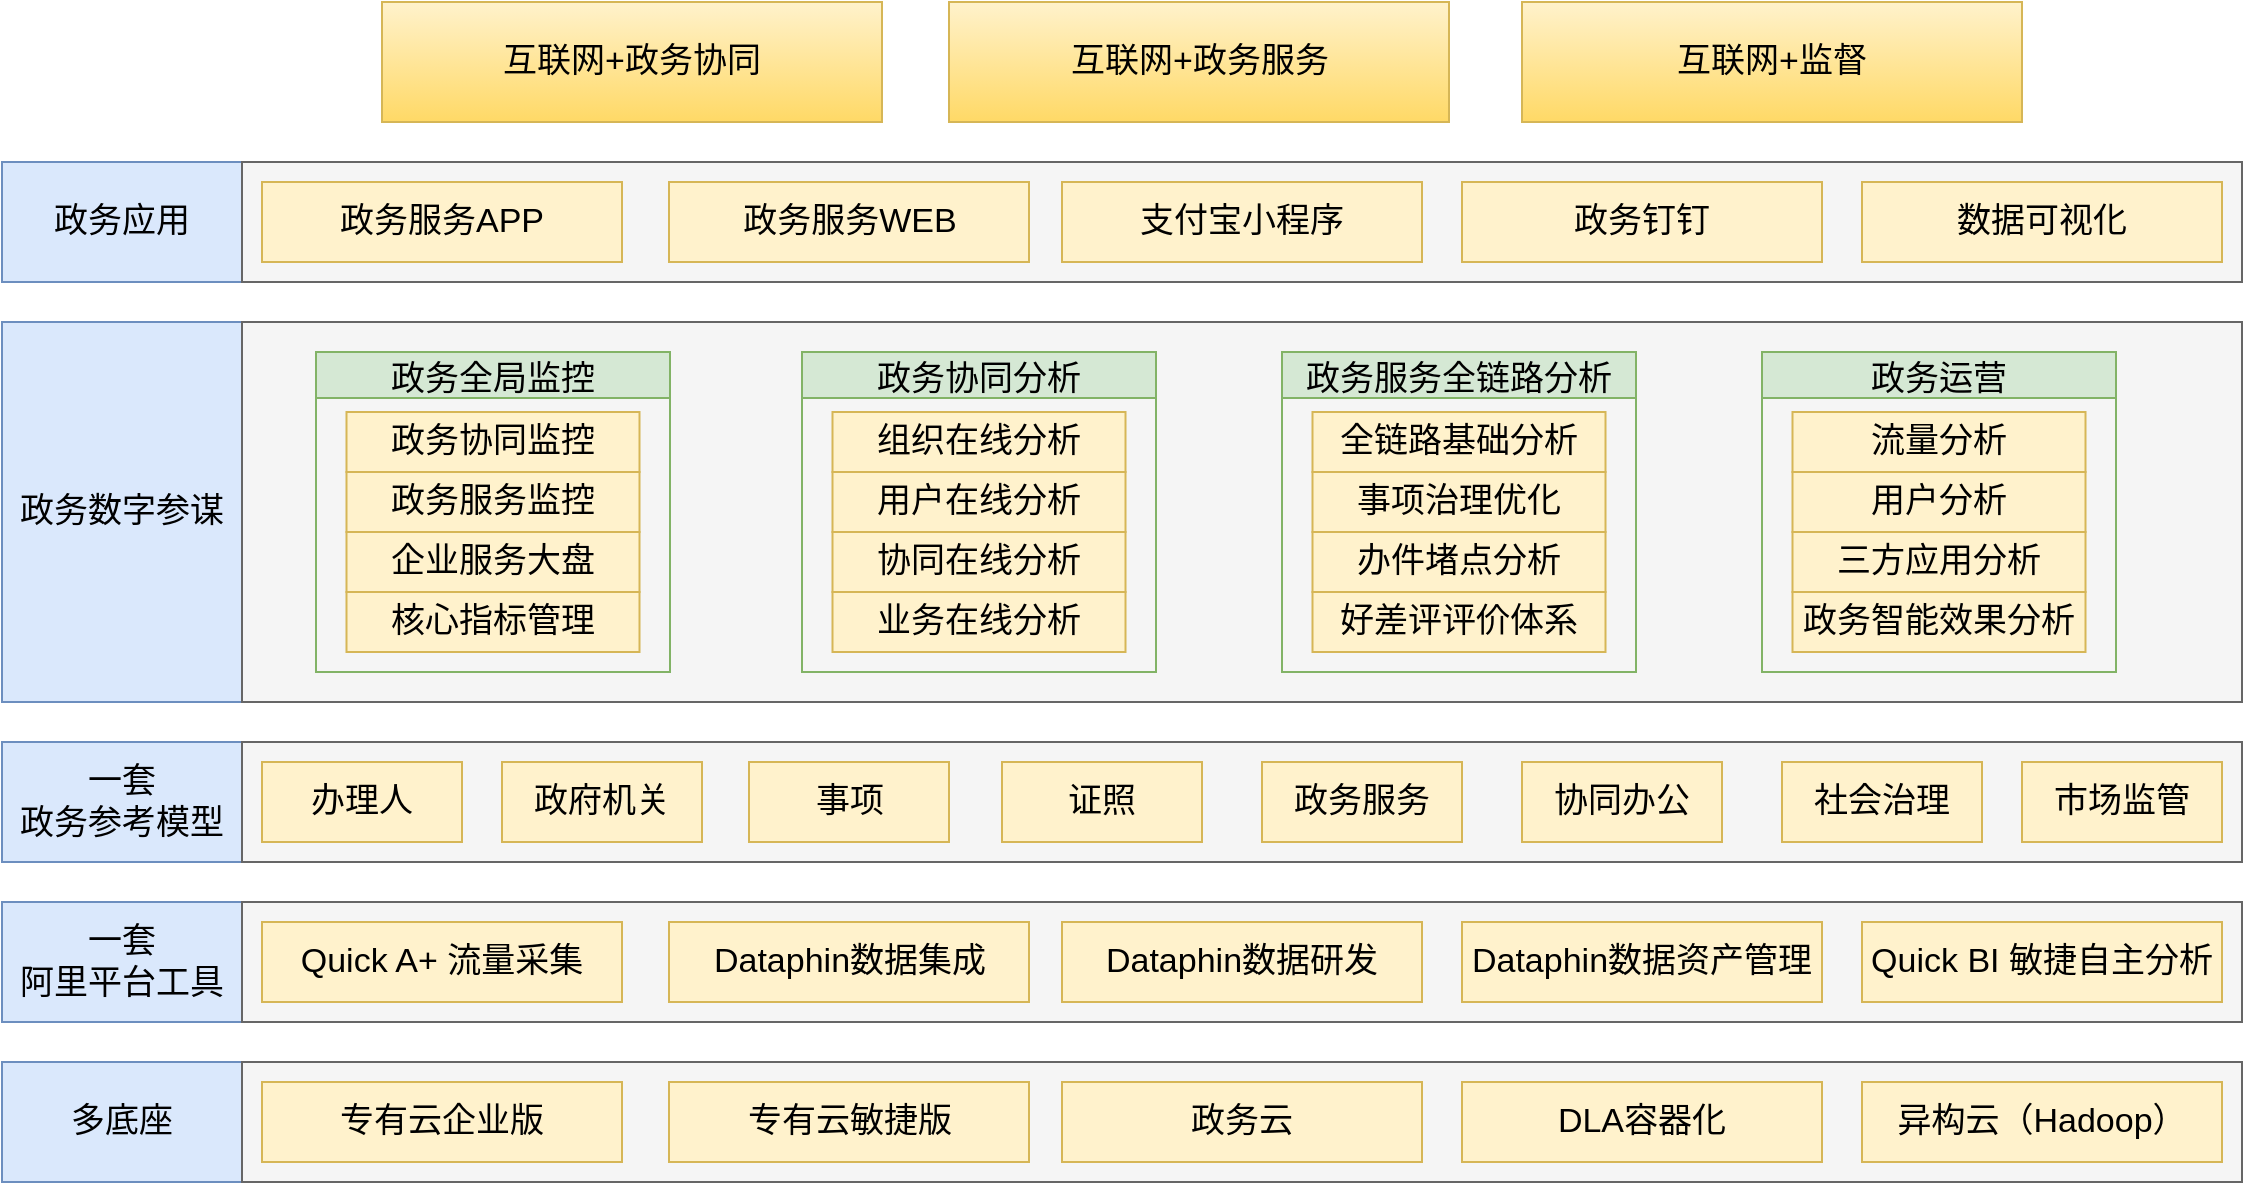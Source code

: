 <mxfile version="15.8.6" type="device"><diagram id="ZuWjGtg626D_TLWIzc5s" name="第 1 页"><mxGraphModel dx="1118" dy="648" grid="1" gridSize="10" guides="1" tooltips="1" connect="1" arrows="1" fold="1" page="1" pageScale="1" pageWidth="827" pageHeight="1169" math="0" shadow="0"><root><mxCell id="0"/><mxCell id="1" parent="0"/><mxCell id="BbCBt-0WF9hTeIGlyWsM-2" value="多底座" style="rounded=0;whiteSpace=wrap;html=1;fillColor=#dae8fc;strokeColor=#6c8ebf;fontSize=17;" vertex="1" parent="1"><mxGeometry x="80" y="600" width="120" height="60" as="geometry"/></mxCell><mxCell id="BbCBt-0WF9hTeIGlyWsM-3" value="一套&lt;br&gt;阿里平台工具" style="rounded=0;whiteSpace=wrap;html=1;fillColor=#dae8fc;strokeColor=#6c8ebf;fontSize=17;" vertex="1" parent="1"><mxGeometry x="80" y="520" width="120" height="60" as="geometry"/></mxCell><mxCell id="BbCBt-0WF9hTeIGlyWsM-4" value="一套&lt;br&gt;政务参考模型" style="rounded=0;whiteSpace=wrap;html=1;fillColor=#dae8fc;strokeColor=#6c8ebf;fontSize=17;" vertex="1" parent="1"><mxGeometry x="80" y="440" width="120" height="60" as="geometry"/></mxCell><mxCell id="BbCBt-0WF9hTeIGlyWsM-5" value="政务数字参谋" style="rounded=0;whiteSpace=wrap;html=1;fillColor=#dae8fc;strokeColor=#6c8ebf;fontSize=17;" vertex="1" parent="1"><mxGeometry x="80" y="230" width="120" height="190" as="geometry"/></mxCell><mxCell id="BbCBt-0WF9hTeIGlyWsM-6" value="政务应用" style="rounded=0;whiteSpace=wrap;html=1;fillColor=#dae8fc;strokeColor=#6c8ebf;fontSize=17;" vertex="1" parent="1"><mxGeometry x="80" y="150" width="120" height="60" as="geometry"/></mxCell><mxCell id="BbCBt-0WF9hTeIGlyWsM-7" value="" style="rounded=0;whiteSpace=wrap;html=1;fillColor=#f5f5f5;strokeColor=#666666;fontColor=#333333;fontSize=17;" vertex="1" parent="1"><mxGeometry x="200" y="600" width="1000" height="60" as="geometry"/></mxCell><mxCell id="BbCBt-0WF9hTeIGlyWsM-8" value="" style="rounded=0;whiteSpace=wrap;html=1;fillColor=#f5f5f5;strokeColor=#666666;fontColor=#333333;fontSize=17;" vertex="1" parent="1"><mxGeometry x="200" y="440" width="1000" height="60" as="geometry"/></mxCell><mxCell id="BbCBt-0WF9hTeIGlyWsM-9" value="" style="rounded=0;whiteSpace=wrap;html=1;fillColor=#f5f5f5;strokeColor=#666666;fontColor=#333333;fontSize=17;" vertex="1" parent="1"><mxGeometry x="200" y="520" width="1000" height="60" as="geometry"/></mxCell><mxCell id="BbCBt-0WF9hTeIGlyWsM-10" value="办理人" style="rounded=0;whiteSpace=wrap;html=1;fillColor=#fff2cc;strokeColor=#d6b656;fontSize=17;" vertex="1" parent="1"><mxGeometry x="210" y="450" width="100" height="40" as="geometry"/></mxCell><mxCell id="BbCBt-0WF9hTeIGlyWsM-12" value="政府机关" style="rounded=0;whiteSpace=wrap;html=1;fillColor=#fff2cc;strokeColor=#d6b656;fontSize=17;" vertex="1" parent="1"><mxGeometry x="330" y="450" width="100" height="40" as="geometry"/></mxCell><mxCell id="BbCBt-0WF9hTeIGlyWsM-13" value="事项" style="rounded=0;whiteSpace=wrap;html=1;fillColor=#fff2cc;strokeColor=#d6b656;fontSize=17;" vertex="1" parent="1"><mxGeometry x="453.5" y="450" width="100" height="40" as="geometry"/></mxCell><mxCell id="BbCBt-0WF9hTeIGlyWsM-14" value="证照" style="rounded=0;whiteSpace=wrap;html=1;fillColor=#fff2cc;strokeColor=#d6b656;fontSize=17;" vertex="1" parent="1"><mxGeometry x="580" y="450" width="100" height="40" as="geometry"/></mxCell><mxCell id="BbCBt-0WF9hTeIGlyWsM-15" value="政务服务" style="rounded=0;whiteSpace=wrap;html=1;fillColor=#fff2cc;strokeColor=#d6b656;fontSize=17;" vertex="1" parent="1"><mxGeometry x="710" y="450" width="100" height="40" as="geometry"/></mxCell><mxCell id="BbCBt-0WF9hTeIGlyWsM-16" value="协同办公" style="rounded=0;whiteSpace=wrap;html=1;fillColor=#fff2cc;strokeColor=#d6b656;fontSize=17;" vertex="1" parent="1"><mxGeometry x="840" y="450" width="100" height="40" as="geometry"/></mxCell><mxCell id="BbCBt-0WF9hTeIGlyWsM-17" value="社会治理" style="rounded=0;whiteSpace=wrap;html=1;fillColor=#fff2cc;strokeColor=#d6b656;fontSize=17;" vertex="1" parent="1"><mxGeometry x="970" y="450" width="100" height="40" as="geometry"/></mxCell><mxCell id="BbCBt-0WF9hTeIGlyWsM-18" value="市场监管" style="rounded=0;whiteSpace=wrap;html=1;fillColor=#fff2cc;strokeColor=#d6b656;fontSize=17;" vertex="1" parent="1"><mxGeometry x="1090" y="450" width="100" height="40" as="geometry"/></mxCell><mxCell id="BbCBt-0WF9hTeIGlyWsM-19" value="Quick A+ 流量采集" style="rounded=0;whiteSpace=wrap;html=1;fillColor=#fff2cc;strokeColor=#d6b656;fontSize=17;" vertex="1" parent="1"><mxGeometry x="210" y="530" width="180" height="40" as="geometry"/></mxCell><mxCell id="BbCBt-0WF9hTeIGlyWsM-20" value="Dataphin数据集成" style="rounded=0;whiteSpace=wrap;html=1;fillColor=#fff2cc;strokeColor=#d6b656;fontSize=17;" vertex="1" parent="1"><mxGeometry x="413.5" y="530" width="180" height="40" as="geometry"/></mxCell><mxCell id="BbCBt-0WF9hTeIGlyWsM-21" value="Dataphin数据研发" style="rounded=0;whiteSpace=wrap;html=1;fillColor=#fff2cc;strokeColor=#d6b656;fontSize=17;" vertex="1" parent="1"><mxGeometry x="610" y="530" width="180" height="40" as="geometry"/></mxCell><mxCell id="BbCBt-0WF9hTeIGlyWsM-22" value="Dataphin数据资产管理" style="rounded=0;whiteSpace=wrap;html=1;fillColor=#fff2cc;strokeColor=#d6b656;fontSize=17;" vertex="1" parent="1"><mxGeometry x="810" y="530" width="180" height="40" as="geometry"/></mxCell><mxCell id="BbCBt-0WF9hTeIGlyWsM-23" value="Quick BI 敏捷自主分析" style="rounded=0;whiteSpace=wrap;html=1;fillColor=#fff2cc;strokeColor=#d6b656;fontSize=17;" vertex="1" parent="1"><mxGeometry x="1010" y="530" width="180" height="40" as="geometry"/></mxCell><mxCell id="BbCBt-0WF9hTeIGlyWsM-24" value="专有云企业版" style="rounded=0;whiteSpace=wrap;html=1;fillColor=#fff2cc;strokeColor=#d6b656;fontSize=17;" vertex="1" parent="1"><mxGeometry x="210" y="610" width="180" height="40" as="geometry"/></mxCell><mxCell id="BbCBt-0WF9hTeIGlyWsM-25" value="专有云敏捷版" style="rounded=0;whiteSpace=wrap;html=1;fillColor=#fff2cc;strokeColor=#d6b656;fontSize=17;" vertex="1" parent="1"><mxGeometry x="413.5" y="610" width="180" height="40" as="geometry"/></mxCell><mxCell id="BbCBt-0WF9hTeIGlyWsM-26" value="政务云" style="rounded=0;whiteSpace=wrap;html=1;fillColor=#fff2cc;strokeColor=#d6b656;fontSize=17;" vertex="1" parent="1"><mxGeometry x="610" y="610" width="180" height="40" as="geometry"/></mxCell><mxCell id="BbCBt-0WF9hTeIGlyWsM-27" value="DLA容器化" style="rounded=0;whiteSpace=wrap;html=1;fillColor=#fff2cc;strokeColor=#d6b656;fontSize=17;" vertex="1" parent="1"><mxGeometry x="810" y="610" width="180" height="40" as="geometry"/></mxCell><mxCell id="BbCBt-0WF9hTeIGlyWsM-28" value="异构云（Hadoop）" style="rounded=0;whiteSpace=wrap;html=1;fillColor=#fff2cc;strokeColor=#d6b656;fontSize=17;" vertex="1" parent="1"><mxGeometry x="1010" y="610" width="180" height="40" as="geometry"/></mxCell><mxCell id="BbCBt-0WF9hTeIGlyWsM-29" value="" style="rounded=0;whiteSpace=wrap;html=1;fillColor=#f5f5f5;strokeColor=#666666;fontColor=#333333;fontSize=17;" vertex="1" parent="1"><mxGeometry x="200" y="230" width="1000" height="190" as="geometry"/></mxCell><mxCell id="BbCBt-0WF9hTeIGlyWsM-35" value="政务全局监控" style="swimlane;fontStyle=0;fillColor=#d5e8d4;strokeColor=#82b366;fontSize=17;" vertex="1" parent="1"><mxGeometry x="237" y="245" width="177" height="160" as="geometry"><mxRectangle x="213" y="245" width="100" height="23" as="alternateBounds"/></mxGeometry></mxCell><mxCell id="BbCBt-0WF9hTeIGlyWsM-33" value="政务协同监控" style="rounded=0;whiteSpace=wrap;html=1;fillColor=#fff2cc;strokeColor=#d6b656;fontSize=17;" vertex="1" parent="BbCBt-0WF9hTeIGlyWsM-35"><mxGeometry x="15.25" y="30" width="146.5" height="30" as="geometry"/></mxCell><mxCell id="BbCBt-0WF9hTeIGlyWsM-36" value="政务服务监控" style="rounded=0;whiteSpace=wrap;html=1;fillColor=#fff2cc;strokeColor=#d6b656;fontSize=17;" vertex="1" parent="BbCBt-0WF9hTeIGlyWsM-35"><mxGeometry x="15.25" y="60" width="146.5" height="30" as="geometry"/></mxCell><mxCell id="BbCBt-0WF9hTeIGlyWsM-37" value="核心指标管理" style="rounded=0;whiteSpace=wrap;html=1;fillColor=#fff2cc;strokeColor=#d6b656;fontSize=17;" vertex="1" parent="BbCBt-0WF9hTeIGlyWsM-35"><mxGeometry x="15.25" y="120" width="146.5" height="30" as="geometry"/></mxCell><mxCell id="BbCBt-0WF9hTeIGlyWsM-38" value="企业服务大盘" style="rounded=0;whiteSpace=wrap;html=1;fillColor=#fff2cc;strokeColor=#d6b656;fontSize=17;" vertex="1" parent="BbCBt-0WF9hTeIGlyWsM-35"><mxGeometry x="15.25" y="90" width="146.5" height="30" as="geometry"/></mxCell><mxCell id="BbCBt-0WF9hTeIGlyWsM-49" value="政务协同分析" style="swimlane;fontStyle=0;fillColor=#d5e8d4;strokeColor=#82b366;fontSize=17;" vertex="1" parent="1"><mxGeometry x="480" y="245" width="177" height="160" as="geometry"><mxRectangle x="213" y="245" width="100" height="23" as="alternateBounds"/></mxGeometry></mxCell><mxCell id="BbCBt-0WF9hTeIGlyWsM-50" value="组织在线分析" style="rounded=0;whiteSpace=wrap;html=1;fillColor=#fff2cc;strokeColor=#d6b656;fontSize=17;" vertex="1" parent="BbCBt-0WF9hTeIGlyWsM-49"><mxGeometry x="15.25" y="30" width="146.5" height="30" as="geometry"/></mxCell><mxCell id="BbCBt-0WF9hTeIGlyWsM-51" value="用户在线分析" style="rounded=0;whiteSpace=wrap;html=1;fillColor=#fff2cc;strokeColor=#d6b656;fontSize=17;" vertex="1" parent="BbCBt-0WF9hTeIGlyWsM-49"><mxGeometry x="15.25" y="60" width="146.5" height="30" as="geometry"/></mxCell><mxCell id="BbCBt-0WF9hTeIGlyWsM-52" value="业务在线分析" style="rounded=0;whiteSpace=wrap;html=1;fillColor=#fff2cc;strokeColor=#d6b656;fontSize=17;" vertex="1" parent="BbCBt-0WF9hTeIGlyWsM-49"><mxGeometry x="15.25" y="120" width="146.5" height="30" as="geometry"/></mxCell><mxCell id="BbCBt-0WF9hTeIGlyWsM-53" value="协同在线分析" style="rounded=0;whiteSpace=wrap;html=1;fillColor=#fff2cc;strokeColor=#d6b656;fontSize=17;" vertex="1" parent="BbCBt-0WF9hTeIGlyWsM-49"><mxGeometry x="15.25" y="90" width="146.5" height="30" as="geometry"/></mxCell><mxCell id="BbCBt-0WF9hTeIGlyWsM-67" value="政务服务全链路分析" style="swimlane;fontStyle=0;fillColor=#d5e8d4;strokeColor=#82b366;fontSize=17;" vertex="1" parent="1"><mxGeometry x="720" y="245" width="177" height="160" as="geometry"><mxRectangle x="213" y="245" width="100" height="23" as="alternateBounds"/></mxGeometry></mxCell><mxCell id="BbCBt-0WF9hTeIGlyWsM-68" value="全链路基础分析" style="rounded=0;whiteSpace=wrap;html=1;fillColor=#fff2cc;strokeColor=#d6b656;fontSize=17;" vertex="1" parent="BbCBt-0WF9hTeIGlyWsM-67"><mxGeometry x="15.25" y="30" width="146.5" height="30" as="geometry"/></mxCell><mxCell id="BbCBt-0WF9hTeIGlyWsM-69" value="事项治理优化" style="rounded=0;whiteSpace=wrap;html=1;fillColor=#fff2cc;strokeColor=#d6b656;fontSize=17;" vertex="1" parent="BbCBt-0WF9hTeIGlyWsM-67"><mxGeometry x="15.25" y="60" width="146.5" height="30" as="geometry"/></mxCell><mxCell id="BbCBt-0WF9hTeIGlyWsM-70" value="好差评评价体系" style="rounded=0;whiteSpace=wrap;html=1;fillColor=#fff2cc;strokeColor=#d6b656;fontSize=17;" vertex="1" parent="BbCBt-0WF9hTeIGlyWsM-67"><mxGeometry x="15.25" y="120" width="146.5" height="30" as="geometry"/></mxCell><mxCell id="BbCBt-0WF9hTeIGlyWsM-71" value="办件堵点分析" style="rounded=0;whiteSpace=wrap;html=1;fillColor=#fff2cc;strokeColor=#d6b656;fontSize=17;" vertex="1" parent="BbCBt-0WF9hTeIGlyWsM-67"><mxGeometry x="15.25" y="90" width="146.5" height="30" as="geometry"/></mxCell><mxCell id="BbCBt-0WF9hTeIGlyWsM-72" value="政务运营" style="swimlane;fontStyle=0;fillColor=#d5e8d4;strokeColor=#82b366;fontSize=17;" vertex="1" parent="1"><mxGeometry x="960" y="245" width="177" height="160" as="geometry"><mxRectangle x="213" y="245" width="100" height="23" as="alternateBounds"/></mxGeometry></mxCell><mxCell id="BbCBt-0WF9hTeIGlyWsM-73" value="流量分析" style="rounded=0;whiteSpace=wrap;html=1;fillColor=#fff2cc;strokeColor=#d6b656;fontSize=17;" vertex="1" parent="BbCBt-0WF9hTeIGlyWsM-72"><mxGeometry x="15.25" y="30" width="146.5" height="30" as="geometry"/></mxCell><mxCell id="BbCBt-0WF9hTeIGlyWsM-74" value="用户分析" style="rounded=0;whiteSpace=wrap;html=1;fillColor=#fff2cc;strokeColor=#d6b656;fontSize=17;" vertex="1" parent="BbCBt-0WF9hTeIGlyWsM-72"><mxGeometry x="15.25" y="60" width="146.5" height="30" as="geometry"/></mxCell><mxCell id="BbCBt-0WF9hTeIGlyWsM-75" value="政务智能效果分析" style="rounded=0;whiteSpace=wrap;html=1;fillColor=#fff2cc;strokeColor=#d6b656;fontSize=17;" vertex="1" parent="BbCBt-0WF9hTeIGlyWsM-72"><mxGeometry x="15.25" y="120" width="146.5" height="30" as="geometry"/></mxCell><mxCell id="BbCBt-0WF9hTeIGlyWsM-76" value="三方应用分析" style="rounded=0;whiteSpace=wrap;html=1;fillColor=#fff2cc;strokeColor=#d6b656;fontSize=17;" vertex="1" parent="BbCBt-0WF9hTeIGlyWsM-72"><mxGeometry x="15.25" y="90" width="146.5" height="30" as="geometry"/></mxCell><mxCell id="BbCBt-0WF9hTeIGlyWsM-83" value="" style="rounded=0;whiteSpace=wrap;html=1;fillColor=#f5f5f5;strokeColor=#666666;fontColor=#333333;fontSize=17;" vertex="1" parent="1"><mxGeometry x="200" y="150" width="1000" height="60" as="geometry"/></mxCell><mxCell id="BbCBt-0WF9hTeIGlyWsM-84" value="政务服务APP" style="rounded=0;whiteSpace=wrap;html=1;fillColor=#fff2cc;strokeColor=#d6b656;fontSize=17;" vertex="1" parent="1"><mxGeometry x="210" y="160" width="180" height="40" as="geometry"/></mxCell><mxCell id="BbCBt-0WF9hTeIGlyWsM-85" value="政务服务WEB" style="rounded=0;whiteSpace=wrap;html=1;fillColor=#fff2cc;strokeColor=#d6b656;fontSize=17;" vertex="1" parent="1"><mxGeometry x="413.5" y="160" width="180" height="40" as="geometry"/></mxCell><mxCell id="BbCBt-0WF9hTeIGlyWsM-86" value="支付宝小程序" style="rounded=0;whiteSpace=wrap;html=1;fillColor=#fff2cc;strokeColor=#d6b656;fontSize=17;" vertex="1" parent="1"><mxGeometry x="610" y="160" width="180" height="40" as="geometry"/></mxCell><mxCell id="BbCBt-0WF9hTeIGlyWsM-87" value="政务钉钉" style="rounded=0;whiteSpace=wrap;html=1;fillColor=#fff2cc;strokeColor=#d6b656;fontSize=17;" vertex="1" parent="1"><mxGeometry x="810" y="160" width="180" height="40" as="geometry"/></mxCell><mxCell id="BbCBt-0WF9hTeIGlyWsM-88" value="数据可视化" style="rounded=0;whiteSpace=wrap;html=1;fillColor=#fff2cc;strokeColor=#d6b656;fontSize=17;" vertex="1" parent="1"><mxGeometry x="1010" y="160" width="180" height="40" as="geometry"/></mxCell><mxCell id="BbCBt-0WF9hTeIGlyWsM-89" value="互联网+政务协同" style="rounded=0;whiteSpace=wrap;html=1;fillColor=#fff2cc;strokeColor=#d6b656;gradientColor=#ffd966;fontSize=17;" vertex="1" parent="1"><mxGeometry x="270" y="70" width="250" height="60" as="geometry"/></mxCell><mxCell id="BbCBt-0WF9hTeIGlyWsM-90" value="互联网+政务服务" style="rounded=0;whiteSpace=wrap;html=1;fillColor=#fff2cc;strokeColor=#d6b656;gradientColor=#ffd966;fontSize=17;" vertex="1" parent="1"><mxGeometry x="553.5" y="70" width="250" height="60" as="geometry"/></mxCell><mxCell id="BbCBt-0WF9hTeIGlyWsM-91" value="互联网+监督" style="rounded=0;whiteSpace=wrap;html=1;fillColor=#fff2cc;strokeColor=#d6b656;gradientColor=#ffd966;fontSize=17;" vertex="1" parent="1"><mxGeometry x="840" y="70" width="250" height="60" as="geometry"/></mxCell></root></mxGraphModel></diagram></mxfile>